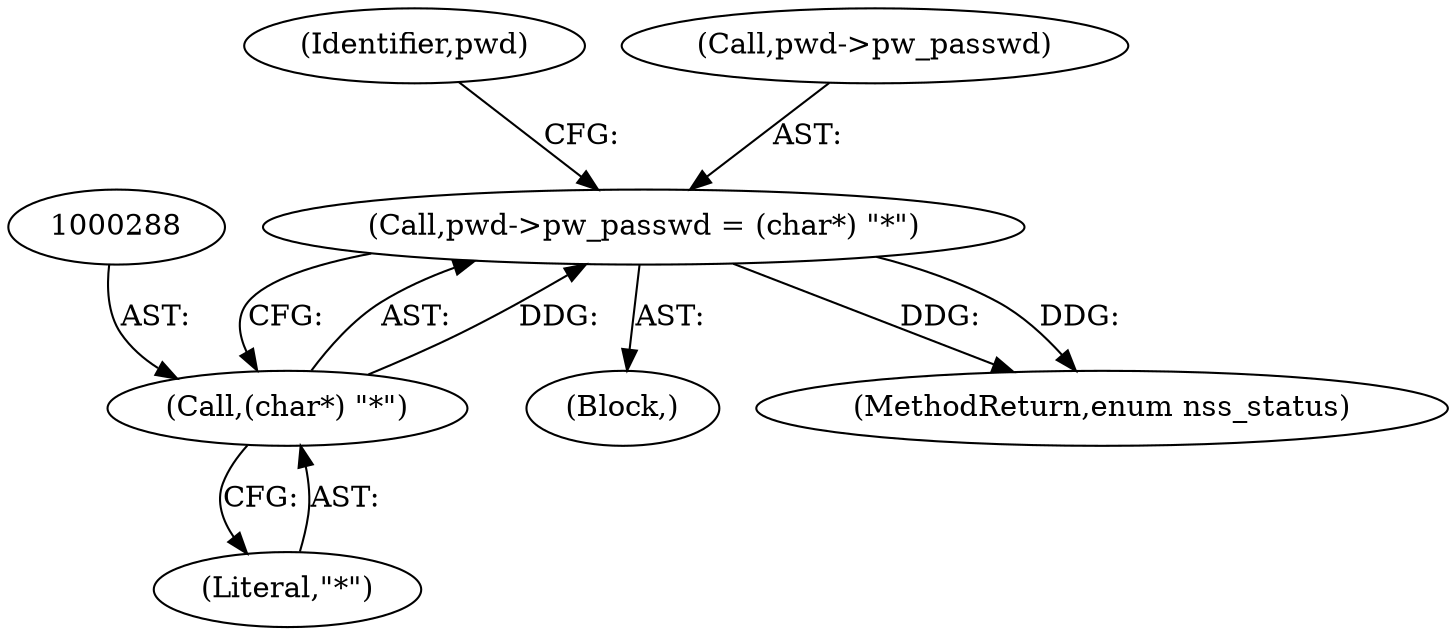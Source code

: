 digraph "0_systemd_cb31827d62066a04b02111df3052949fda4b6888_0@pointer" {
"1000283" [label="(Call,pwd->pw_passwd = (char*) \"*\")"];
"1000287" [label="(Call,(char*) \"*\")"];
"1000109" [label="(Block,)"];
"1000283" [label="(Call,pwd->pw_passwd = (char*) \"*\")"];
"1000289" [label="(Literal,\"*\")"];
"1000292" [label="(Identifier,pwd)"];
"1000325" [label="(MethodReturn,enum nss_status)"];
"1000287" [label="(Call,(char*) \"*\")"];
"1000284" [label="(Call,pwd->pw_passwd)"];
"1000283" -> "1000109"  [label="AST: "];
"1000283" -> "1000287"  [label="CFG: "];
"1000284" -> "1000283"  [label="AST: "];
"1000287" -> "1000283"  [label="AST: "];
"1000292" -> "1000283"  [label="CFG: "];
"1000283" -> "1000325"  [label="DDG: "];
"1000283" -> "1000325"  [label="DDG: "];
"1000287" -> "1000283"  [label="DDG: "];
"1000287" -> "1000289"  [label="CFG: "];
"1000288" -> "1000287"  [label="AST: "];
"1000289" -> "1000287"  [label="AST: "];
}
